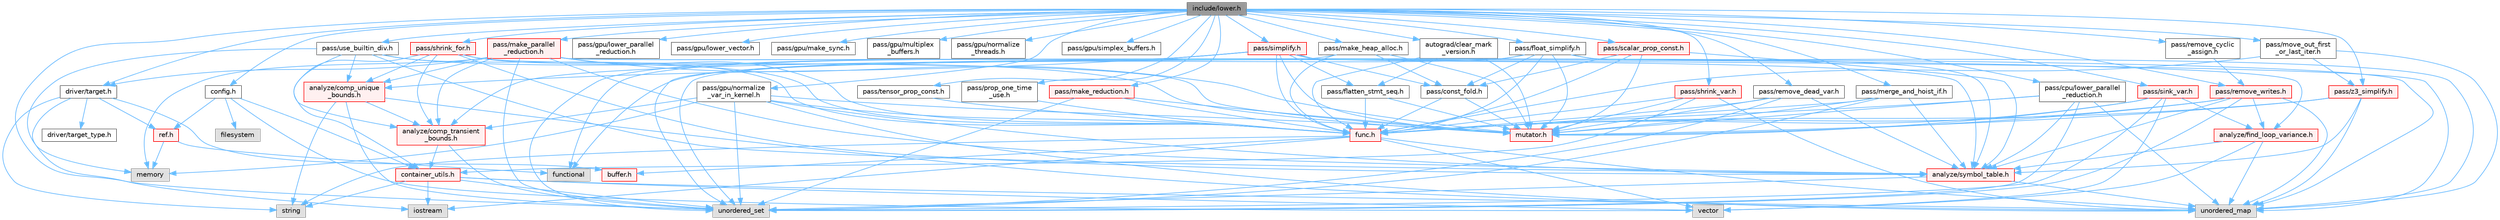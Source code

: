 digraph "include/lower.h"
{
 // LATEX_PDF_SIZE
  bgcolor="transparent";
  edge [fontname=Helvetica,fontsize=10,labelfontname=Helvetica,labelfontsize=10];
  node [fontname=Helvetica,fontsize=10,shape=box,height=0.2,width=0.4];
  Node1 [label="include/lower.h",height=0.2,width=0.4,color="gray40", fillcolor="grey60", style="filled", fontcolor="black",tooltip=" "];
  Node1 -> Node2 [color="steelblue1",style="solid"];
  Node2 [label="unordered_set",height=0.2,width=0.4,color="grey60", fillcolor="#E0E0E0", style="filled",tooltip=" "];
  Node1 -> Node3 [color="steelblue1",style="solid"];
  Node3 [label="autograd/clear_mark\l_version.h",height=0.2,width=0.4,color="grey40", fillcolor="white", style="filled",URL="$clear__mark__version_8h.html",tooltip=" "];
  Node3 -> Node4 [color="steelblue1",style="solid"];
  Node4 [label="func.h",height=0.2,width=0.4,color="red", fillcolor="#FFF0F0", style="filled",URL="$func_8h.html",tooltip=" "];
  Node4 -> Node5 [color="steelblue1",style="solid"];
  Node5 [label="iostream",height=0.2,width=0.4,color="grey60", fillcolor="#E0E0E0", style="filled",tooltip=" "];
  Node4 -> Node6 [color="steelblue1",style="solid"];
  Node6 [label="string",height=0.2,width=0.4,color="grey60", fillcolor="#E0E0E0", style="filled",tooltip=" "];
  Node4 -> Node7 [color="steelblue1",style="solid"];
  Node7 [label="unordered_map",height=0.2,width=0.4,color="grey60", fillcolor="#E0E0E0", style="filled",tooltip=" "];
  Node4 -> Node9 [color="steelblue1",style="solid"];
  Node9 [label="vector",height=0.2,width=0.4,color="grey60", fillcolor="#E0E0E0", style="filled",tooltip=" "];
  Node4 -> Node39 [color="steelblue1",style="solid"];
  Node39 [label="buffer.h",height=0.2,width=0.4,color="red", fillcolor="#FFF0F0", style="filled",URL="$buffer_8h.html",tooltip=" "];
  Node3 -> Node54 [color="steelblue1",style="solid"];
  Node54 [label="mutator.h",height=0.2,width=0.4,color="red", fillcolor="#FFF0F0", style="filled",URL="$mutator_8h.html",tooltip=" "];
  Node3 -> Node59 [color="steelblue1",style="solid"];
  Node59 [label="pass/flatten_stmt_seq.h",height=0.2,width=0.4,color="grey40", fillcolor="white", style="filled",URL="$flatten__stmt__seq_8h.html",tooltip=" "];
  Node59 -> Node4 [color="steelblue1",style="solid"];
  Node59 -> Node54 [color="steelblue1",style="solid"];
  Node1 -> Node60 [color="steelblue1",style="solid"];
  Node60 [label="config.h",height=0.2,width=0.4,color="grey40", fillcolor="white", style="filled",URL="$config_8h.html",tooltip=" "];
  Node60 -> Node61 [color="steelblue1",style="solid"];
  Node61 [label="filesystem",height=0.2,width=0.4,color="grey60", fillcolor="#E0E0E0", style="filled",tooltip=" "];
  Node60 -> Node9 [color="steelblue1",style="solid"];
  Node60 -> Node32 [color="steelblue1",style="solid"];
  Node32 [label="container_utils.h",height=0.2,width=0.4,color="red", fillcolor="#FFF0F0", style="filled",URL="$container__utils_8h.html",tooltip=" "];
  Node32 -> Node5 [color="steelblue1",style="solid"];
  Node32 -> Node6 [color="steelblue1",style="solid"];
  Node32 -> Node7 [color="steelblue1",style="solid"];
  Node32 -> Node2 [color="steelblue1",style="solid"];
  Node32 -> Node9 [color="steelblue1",style="solid"];
  Node60 -> Node19 [color="steelblue1",style="solid"];
  Node19 [label="ref.h",height=0.2,width=0.4,color="red", fillcolor="#FFF0F0", style="filled",URL="$ref_8h.html",tooltip=" "];
  Node19 -> Node12 [color="steelblue1",style="solid"];
  Node12 [label="functional",height=0.2,width=0.4,color="grey60", fillcolor="#E0E0E0", style="filled",tooltip=" "];
  Node19 -> Node20 [color="steelblue1",style="solid"];
  Node20 [label="memory",height=0.2,width=0.4,color="grey60", fillcolor="#E0E0E0", style="filled",tooltip=" "];
  Node1 -> Node46 [color="steelblue1",style="solid"];
  Node46 [label="driver/target.h",height=0.2,width=0.4,color="grey40", fillcolor="white", style="filled",URL="$target_8h.html",tooltip=" "];
  Node46 -> Node5 [color="steelblue1",style="solid"];
  Node46 -> Node6 [color="steelblue1",style="solid"];
  Node46 -> Node39 [color="steelblue1",style="solid"];
  Node46 -> Node47 [color="steelblue1",style="solid"];
  Node47 [label="driver/target_type.h",height=0.2,width=0.4,color="grey40", fillcolor="white", style="filled",URL="$target__type_8h.html",tooltip=" "];
  Node46 -> Node19 [color="steelblue1",style="solid"];
  Node1 -> Node62 [color="steelblue1",style="solid"];
  Node62 [label="pass/cpu/lower_parallel\l_reduction.h",height=0.2,width=0.4,color="grey40", fillcolor="white", style="filled",URL="$cpu_2lower__parallel__reduction_8h.html",tooltip=" "];
  Node62 -> Node7 [color="steelblue1",style="solid"];
  Node62 -> Node2 [color="steelblue1",style="solid"];
  Node62 -> Node63 [color="steelblue1",style="solid"];
  Node63 [label="analyze/symbol_table.h",height=0.2,width=0.4,color="red", fillcolor="#FFF0F0", style="filled",URL="$symbol__table_8h.html",tooltip=" "];
  Node63 -> Node7 [color="steelblue1",style="solid"];
  Node63 -> Node2 [color="steelblue1",style="solid"];
  Node62 -> Node4 [color="steelblue1",style="solid"];
  Node62 -> Node54 [color="steelblue1",style="solid"];
  Node1 -> Node65 [color="steelblue1",style="solid"];
  Node65 [label="pass/float_simplify.h",height=0.2,width=0.4,color="grey40", fillcolor="white", style="filled",URL="$float__simplify_8h.html",tooltip=" "];
  Node65 -> Node12 [color="steelblue1",style="solid"];
  Node65 -> Node7 [color="steelblue1",style="solid"];
  Node65 -> Node2 [color="steelblue1",style="solid"];
  Node65 -> Node63 [color="steelblue1",style="solid"];
  Node65 -> Node4 [color="steelblue1",style="solid"];
  Node65 -> Node54 [color="steelblue1",style="solid"];
  Node65 -> Node66 [color="steelblue1",style="solid"];
  Node66 [label="pass/const_fold.h",height=0.2,width=0.4,color="grey40", fillcolor="white", style="filled",URL="$const__fold_8h.html",tooltip=" "];
  Node66 -> Node4 [color="steelblue1",style="solid"];
  Node66 -> Node54 [color="steelblue1",style="solid"];
  Node1 -> Node67 [color="steelblue1",style="solid"];
  Node67 [label="pass/gpu/lower_parallel\l_reduction.h",height=0.2,width=0.4,color="grey40", fillcolor="white", style="filled",URL="$gpu_2lower__parallel__reduction_8h.html",tooltip=" "];
  Node1 -> Node68 [color="steelblue1",style="solid"];
  Node68 [label="pass/gpu/lower_vector.h",height=0.2,width=0.4,color="grey40", fillcolor="white", style="filled",URL="$lower__vector_8h.html",tooltip=" "];
  Node1 -> Node69 [color="steelblue1",style="solid"];
  Node69 [label="pass/gpu/make_sync.h",height=0.2,width=0.4,color="grey40", fillcolor="white", style="filled",URL="$make__sync_8h.html",tooltip=" "];
  Node1 -> Node70 [color="steelblue1",style="solid"];
  Node70 [label="pass/gpu/multiplex\l_buffers.h",height=0.2,width=0.4,color="grey40", fillcolor="white", style="filled",URL="$multiplex__buffers_8h.html",tooltip=" "];
  Node1 -> Node71 [color="steelblue1",style="solid"];
  Node71 [label="pass/gpu/normalize\l_threads.h",height=0.2,width=0.4,color="grey40", fillcolor="white", style="filled",URL="$normalize__threads_8h.html",tooltip=" "];
  Node1 -> Node72 [color="steelblue1",style="solid"];
  Node72 [label="pass/gpu/normalize\l_var_in_kernel.h",height=0.2,width=0.4,color="grey40", fillcolor="white", style="filled",URL="$normalize__var__in__kernel_8h.html",tooltip=" "];
  Node72 -> Node7 [color="steelblue1",style="solid"];
  Node72 -> Node2 [color="steelblue1",style="solid"];
  Node72 -> Node73 [color="steelblue1",style="solid"];
  Node73 [label="analyze/comp_transient\l_bounds.h",height=0.2,width=0.4,color="red", fillcolor="#FFF0F0", style="filled",URL="$comp__transient__bounds_8h.html",tooltip=" "];
  Node73 -> Node2 [color="steelblue1",style="solid"];
  Node73 -> Node32 [color="steelblue1",style="solid"];
  Node72 -> Node63 [color="steelblue1",style="solid"];
  Node72 -> Node4 [color="steelblue1",style="solid"];
  Node72 -> Node20 [color="steelblue1",style="solid"];
  Node72 -> Node54 [color="steelblue1",style="solid"];
  Node1 -> Node86 [color="steelblue1",style="solid"];
  Node86 [label="pass/gpu/simplex_buffers.h",height=0.2,width=0.4,color="grey40", fillcolor="white", style="filled",URL="$simplex__buffers_8h.html",tooltip=" "];
  Node1 -> Node87 [color="steelblue1",style="solid"];
  Node87 [label="pass/make_heap_alloc.h",height=0.2,width=0.4,color="grey40", fillcolor="white", style="filled",URL="$make__heap__alloc_8h.html",tooltip=" "];
  Node87 -> Node2 [color="steelblue1",style="solid"];
  Node87 -> Node4 [color="steelblue1",style="solid"];
  Node87 -> Node54 [color="steelblue1",style="solid"];
  Node87 -> Node66 [color="steelblue1",style="solid"];
  Node1 -> Node88 [color="steelblue1",style="solid"];
  Node88 [label="pass/make_parallel\l_reduction.h",height=0.2,width=0.4,color="red", fillcolor="#FFF0F0", style="filled",URL="$make__parallel__reduction_8h.html",tooltip=" "];
  Node88 -> Node20 [color="steelblue1",style="solid"];
  Node88 -> Node7 [color="steelblue1",style="solid"];
  Node88 -> Node2 [color="steelblue1",style="solid"];
  Node88 -> Node73 [color="steelblue1",style="solid"];
  Node88 -> Node89 [color="steelblue1",style="solid"];
  Node89 [label="analyze/comp_unique\l_bounds.h",height=0.2,width=0.4,color="red", fillcolor="#FFF0F0", style="filled",URL="$comp__unique__bounds_8h.html",tooltip=" "];
  Node89 -> Node6 [color="steelblue1",style="solid"];
  Node89 -> Node7 [color="steelblue1",style="solid"];
  Node89 -> Node2 [color="steelblue1",style="solid"];
  Node89 -> Node73 [color="steelblue1",style="solid"];
  Node88 -> Node90 [color="steelblue1",style="solid"];
  Node90 [label="analyze/find_loop_variance.h",height=0.2,width=0.4,color="red", fillcolor="#FFF0F0", style="filled",URL="$find__loop__variance_8h.html",tooltip=" "];
  Node90 -> Node7 [color="steelblue1",style="solid"];
  Node90 -> Node9 [color="steelblue1",style="solid"];
  Node90 -> Node63 [color="steelblue1",style="solid"];
  Node88 -> Node63 [color="steelblue1",style="solid"];
  Node88 -> Node46 [color="steelblue1",style="solid"];
  Node88 -> Node4 [color="steelblue1",style="solid"];
  Node88 -> Node54 [color="steelblue1",style="solid"];
  Node1 -> Node92 [color="steelblue1",style="solid"];
  Node92 [label="pass/make_reduction.h",height=0.2,width=0.4,color="red", fillcolor="#FFF0F0", style="filled",URL="$make__reduction_8h.html",tooltip=" "];
  Node92 -> Node2 [color="steelblue1",style="solid"];
  Node92 -> Node4 [color="steelblue1",style="solid"];
  Node92 -> Node54 [color="steelblue1",style="solid"];
  Node1 -> Node93 [color="steelblue1",style="solid"];
  Node93 [label="pass/merge_and_hoist_if.h",height=0.2,width=0.4,color="grey40", fillcolor="white", style="filled",URL="$merge__and__hoist__if_8h.html",tooltip=" "];
  Node93 -> Node2 [color="steelblue1",style="solid"];
  Node93 -> Node63 [color="steelblue1",style="solid"];
  Node93 -> Node4 [color="steelblue1",style="solid"];
  Node93 -> Node54 [color="steelblue1",style="solid"];
  Node1 -> Node94 [color="steelblue1",style="solid"];
  Node94 [label="pass/move_out_first\l_or_last_iter.h",height=0.2,width=0.4,color="grey40", fillcolor="white", style="filled",URL="$move__out__first__or__last__iter_8h.html",tooltip=" "];
  Node94 -> Node7 [color="steelblue1",style="solid"];
  Node94 -> Node4 [color="steelblue1",style="solid"];
  Node94 -> Node95 [color="steelblue1",style="solid"];
  Node95 [label="pass/z3_simplify.h",height=0.2,width=0.4,color="red", fillcolor="#FFF0F0", style="filled",URL="$z3__simplify_8h.html",tooltip=" "];
  Node95 -> Node7 [color="steelblue1",style="solid"];
  Node95 -> Node63 [color="steelblue1",style="solid"];
  Node95 -> Node4 [color="steelblue1",style="solid"];
  Node95 -> Node54 [color="steelblue1",style="solid"];
  Node1 -> Node98 [color="steelblue1",style="solid"];
  Node98 [label="pass/prop_one_time\l_use.h",height=0.2,width=0.4,color="grey40", fillcolor="white", style="filled",URL="$prop__one__time__use_8h.html",tooltip=" "];
  Node98 -> Node4 [color="steelblue1",style="solid"];
  Node1 -> Node99 [color="steelblue1",style="solid"];
  Node99 [label="pass/remove_cyclic\l_assign.h",height=0.2,width=0.4,color="grey40", fillcolor="white", style="filled",URL="$remove__cyclic__assign_8h.html",tooltip=" "];
  Node99 -> Node100 [color="steelblue1",style="solid"];
  Node100 [label="pass/remove_writes.h",height=0.2,width=0.4,color="red", fillcolor="#FFF0F0", style="filled",URL="$remove__writes_8h.html",tooltip=" "];
  Node100 -> Node7 [color="steelblue1",style="solid"];
  Node100 -> Node2 [color="steelblue1",style="solid"];
  Node100 -> Node90 [color="steelblue1",style="solid"];
  Node100 -> Node63 [color="steelblue1",style="solid"];
  Node100 -> Node4 [color="steelblue1",style="solid"];
  Node100 -> Node54 [color="steelblue1",style="solid"];
  Node1 -> Node101 [color="steelblue1",style="solid"];
  Node101 [label="pass/remove_dead_var.h",height=0.2,width=0.4,color="grey40", fillcolor="white", style="filled",URL="$remove__dead__var_8h.html",tooltip=" "];
  Node101 -> Node2 [color="steelblue1",style="solid"];
  Node101 -> Node63 [color="steelblue1",style="solid"];
  Node101 -> Node4 [color="steelblue1",style="solid"];
  Node101 -> Node54 [color="steelblue1",style="solid"];
  Node1 -> Node100 [color="steelblue1",style="solid"];
  Node1 -> Node102 [color="steelblue1",style="solid"];
  Node102 [label="pass/scalar_prop_const.h",height=0.2,width=0.4,color="red", fillcolor="#FFF0F0", style="filled",URL="$scalar__prop__const_8h.html",tooltip=" "];
  Node102 -> Node63 [color="steelblue1",style="solid"];
  Node102 -> Node4 [color="steelblue1",style="solid"];
  Node102 -> Node54 [color="steelblue1",style="solid"];
  Node102 -> Node66 [color="steelblue1",style="solid"];
  Node1 -> Node104 [color="steelblue1",style="solid"];
  Node104 [label="pass/shrink_for.h",height=0.2,width=0.4,color="red", fillcolor="#FFF0F0", style="filled",URL="$shrink__for_8h.html",tooltip=" "];
  Node104 -> Node73 [color="steelblue1",style="solid"];
  Node104 -> Node89 [color="steelblue1",style="solid"];
  Node104 -> Node63 [color="steelblue1",style="solid"];
  Node104 -> Node32 [color="steelblue1",style="solid"];
  Node104 -> Node4 [color="steelblue1",style="solid"];
  Node104 -> Node54 [color="steelblue1",style="solid"];
  Node1 -> Node106 [color="steelblue1",style="solid"];
  Node106 [label="pass/shrink_var.h",height=0.2,width=0.4,color="red", fillcolor="#FFF0F0", style="filled",URL="$shrink__var_8h.html",tooltip=" "];
  Node106 -> Node7 [color="steelblue1",style="solid"];
  Node106 -> Node32 [color="steelblue1",style="solid"];
  Node106 -> Node4 [color="steelblue1",style="solid"];
  Node106 -> Node54 [color="steelblue1",style="solid"];
  Node1 -> Node108 [color="steelblue1",style="solid"];
  Node108 [label="pass/simplify.h",height=0.2,width=0.4,color="red", fillcolor="#FFF0F0", style="filled",URL="$simplify_8h.html",tooltip=" "];
  Node108 -> Node12 [color="steelblue1",style="solid"];
  Node108 -> Node7 [color="steelblue1",style="solid"];
  Node108 -> Node2 [color="steelblue1",style="solid"];
  Node108 -> Node73 [color="steelblue1",style="solid"];
  Node108 -> Node89 [color="steelblue1",style="solid"];
  Node108 -> Node63 [color="steelblue1",style="solid"];
  Node108 -> Node4 [color="steelblue1",style="solid"];
  Node108 -> Node54 [color="steelblue1",style="solid"];
  Node108 -> Node66 [color="steelblue1",style="solid"];
  Node108 -> Node59 [color="steelblue1",style="solid"];
  Node1 -> Node130 [color="steelblue1",style="solid"];
  Node130 [label="pass/sink_var.h",height=0.2,width=0.4,color="red", fillcolor="#FFF0F0", style="filled",URL="$sink__var_8h.html",tooltip=" "];
  Node130 -> Node2 [color="steelblue1",style="solid"];
  Node130 -> Node9 [color="steelblue1",style="solid"];
  Node130 -> Node90 [color="steelblue1",style="solid"];
  Node130 -> Node4 [color="steelblue1",style="solid"];
  Node130 -> Node54 [color="steelblue1",style="solid"];
  Node1 -> Node132 [color="steelblue1",style="solid"];
  Node132 [label="pass/tensor_prop_const.h",height=0.2,width=0.4,color="grey40", fillcolor="white", style="filled",URL="$tensor__prop__const_8h.html",tooltip=" "];
  Node132 -> Node4 [color="steelblue1",style="solid"];
  Node1 -> Node133 [color="steelblue1",style="solid"];
  Node133 [label="pass/use_builtin_div.h",height=0.2,width=0.4,color="grey40", fillcolor="white", style="filled",URL="$use__builtin__div_8h.html",tooltip=" "];
  Node133 -> Node73 [color="steelblue1",style="solid"];
  Node133 -> Node89 [color="steelblue1",style="solid"];
  Node133 -> Node63 [color="steelblue1",style="solid"];
  Node133 -> Node4 [color="steelblue1",style="solid"];
  Node133 -> Node20 [color="steelblue1",style="solid"];
  Node133 -> Node54 [color="steelblue1",style="solid"];
  Node1 -> Node95 [color="steelblue1",style="solid"];
}
